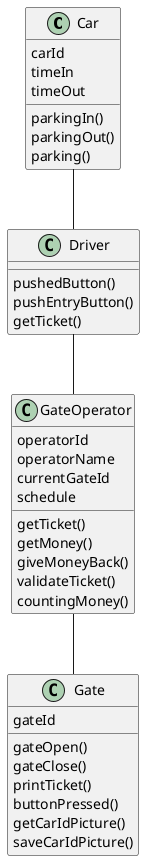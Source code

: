 @startuml
Car : carId
Car : timeIn
Car : timeOut
Car : parkingIn()
Car : parkingOut()
Car : parking()
Driver : pushedButton()
Driver : pushEntryButton()
Driver : getTicket()
GateOperator : operatorId
GateOperator : operatorName
GateOperator : currentGateId
GateOperator : schedule
GateOperator : getTicket()
GateOperator : getMoney()
GateOperator : giveMoneyBack()
GateOperator : validateTicket()
GateOperator : countingMoney()
Gate : gateId
Gate : gateOpen()
Gate : gateClose()
Gate : printTicket()
Gate : buttonPressed()
Gate : getCarIdPicture()
Gate : saveCarIdPicture()
Car -- Driver
Driver -- GateOperator
GateOperator -- Gate
@enduml
